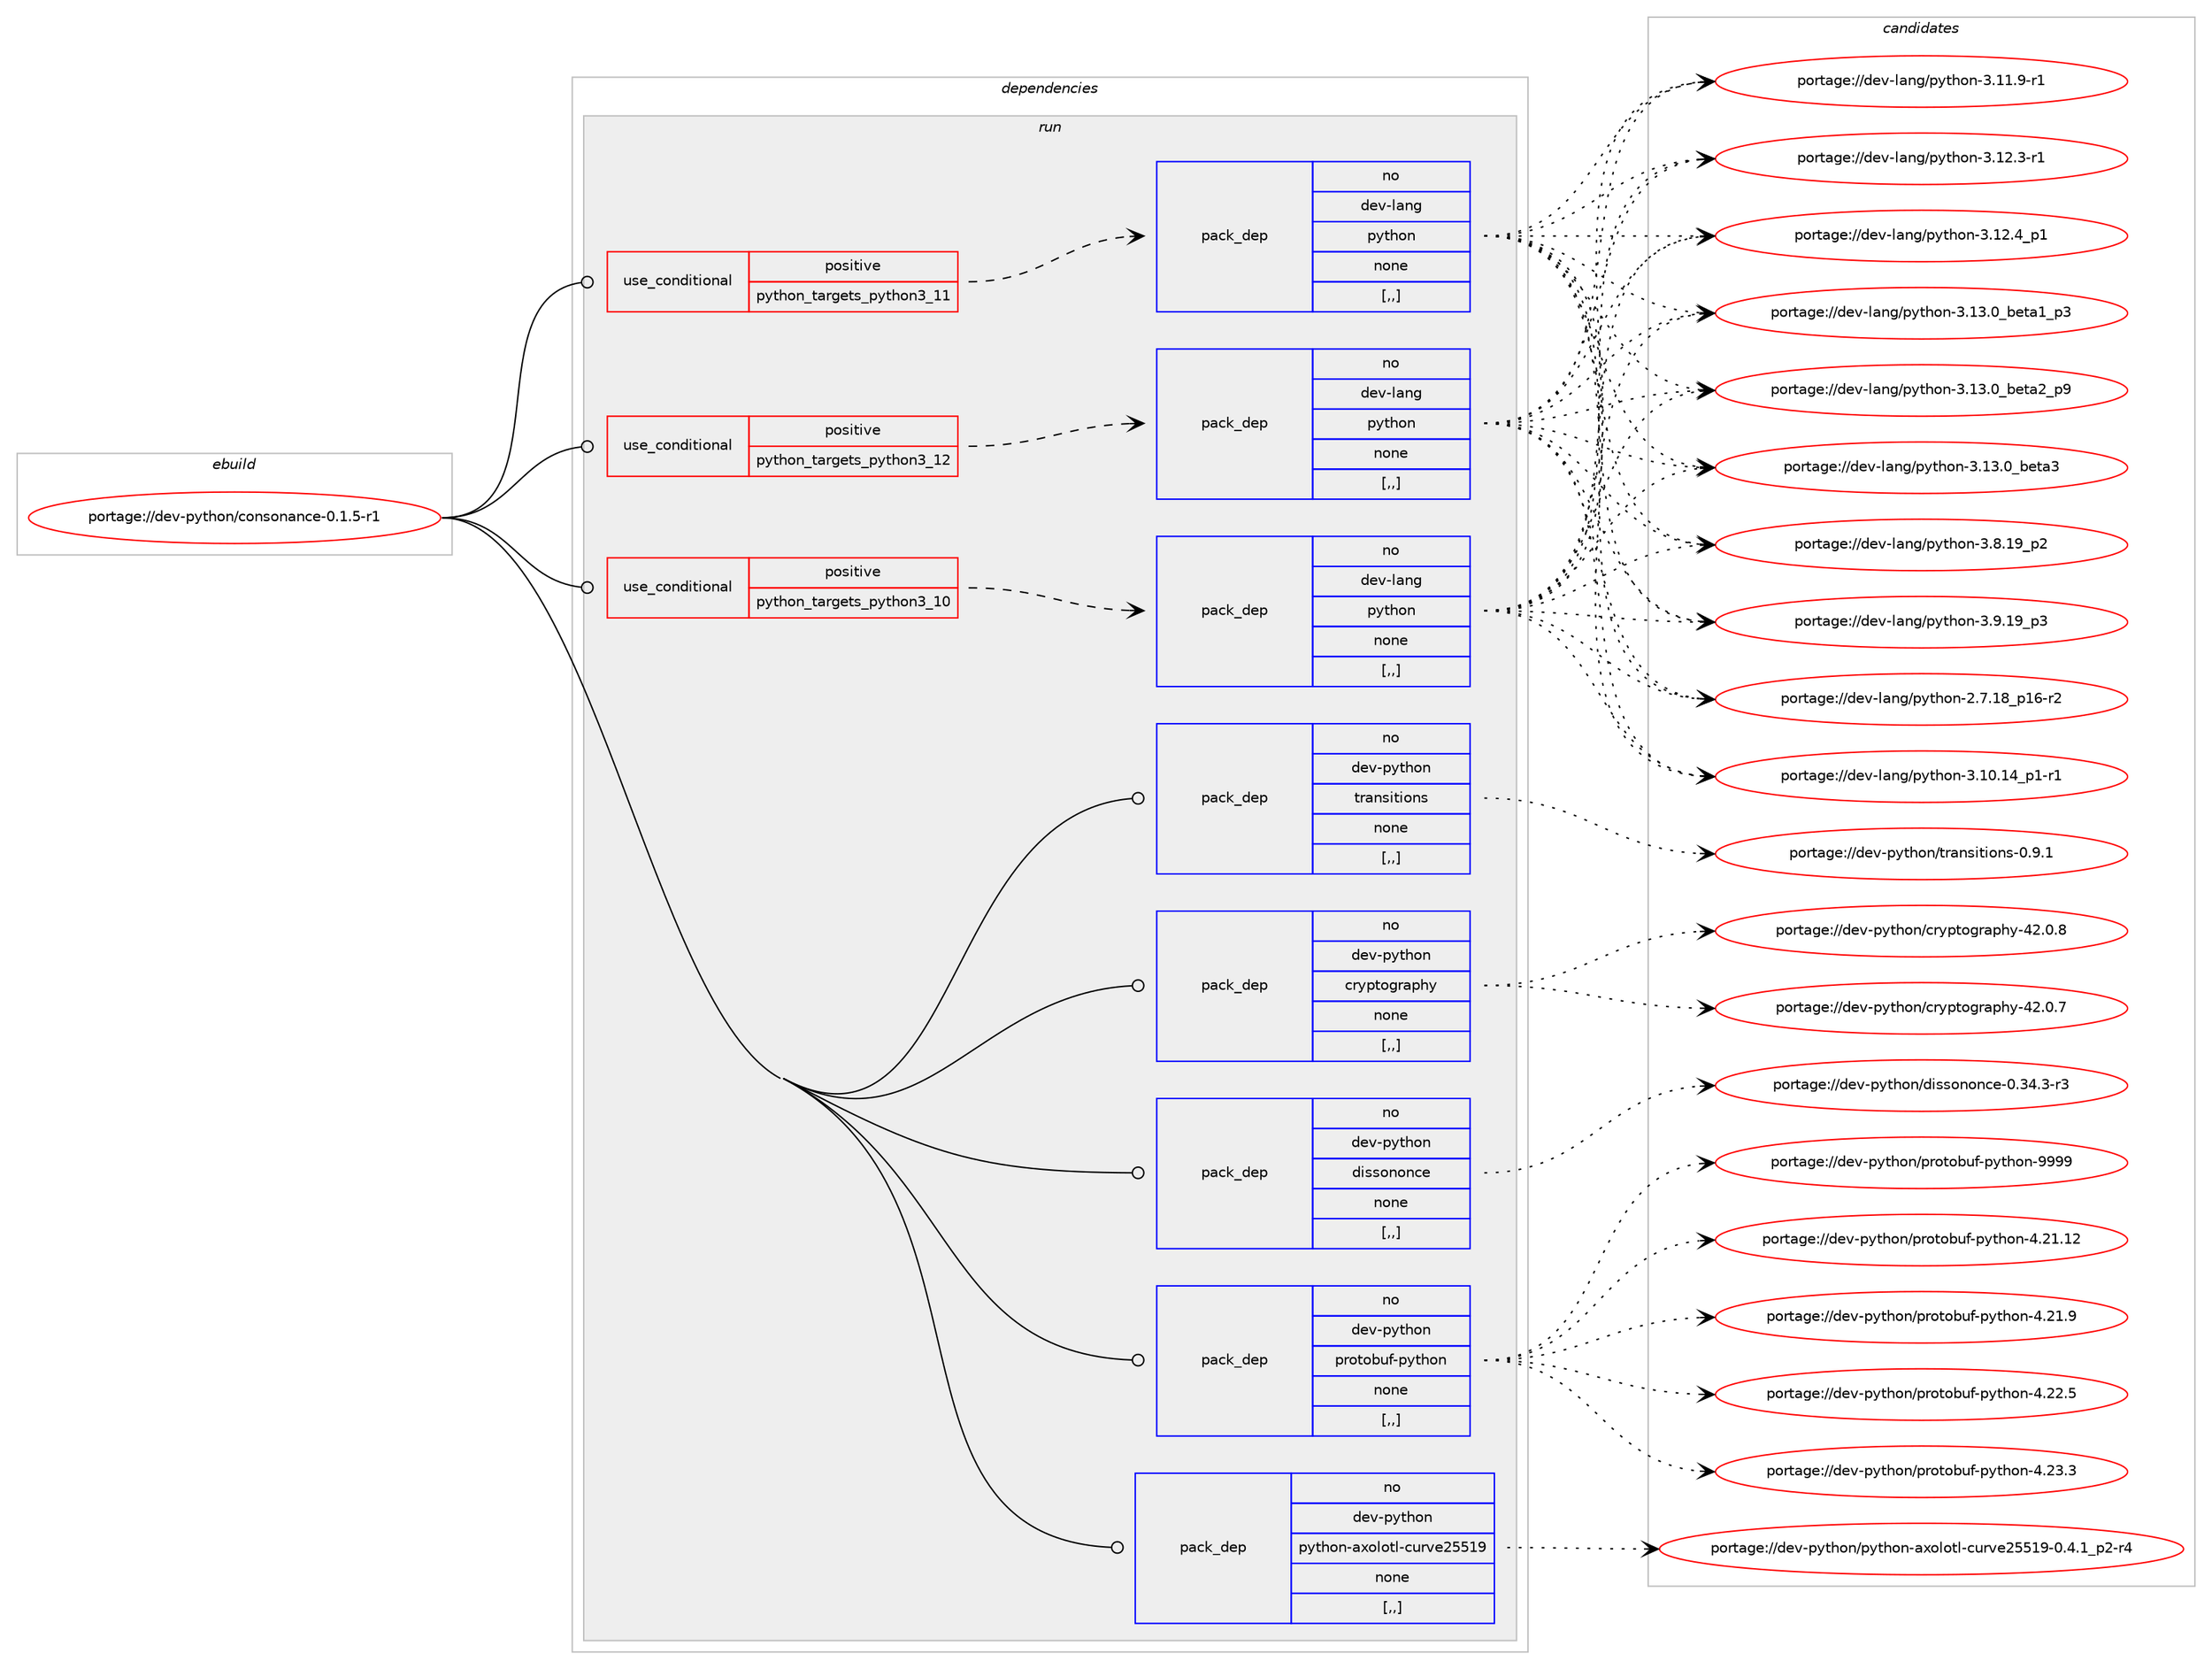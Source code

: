 digraph prolog {

# *************
# Graph options
# *************

newrank=true;
concentrate=true;
compound=true;
graph [rankdir=LR,fontname=Helvetica,fontsize=10,ranksep=1.5];#, ranksep=2.5, nodesep=0.2];
edge  [arrowhead=vee];
node  [fontname=Helvetica,fontsize=10];

# **********
# The ebuild
# **********

subgraph cluster_leftcol {
color=gray;
rank=same;
label=<<i>ebuild</i>>;
id [label="portage://dev-python/consonance-0.1.5-r1", color=red, width=4, href="../dev-python/consonance-0.1.5-r1.svg"];
}

# ****************
# The dependencies
# ****************

subgraph cluster_midcol {
color=gray;
label=<<i>dependencies</i>>;
subgraph cluster_compile {
fillcolor="#eeeeee";
style=filled;
label=<<i>compile</i>>;
}
subgraph cluster_compileandrun {
fillcolor="#eeeeee";
style=filled;
label=<<i>compile and run</i>>;
}
subgraph cluster_run {
fillcolor="#eeeeee";
style=filled;
label=<<i>run</i>>;
subgraph cond30963 {
dependency140877 [label=<<TABLE BORDER="0" CELLBORDER="1" CELLSPACING="0" CELLPADDING="4"><TR><TD ROWSPAN="3" CELLPADDING="10">use_conditional</TD></TR><TR><TD>positive</TD></TR><TR><TD>python_targets_python3_10</TD></TR></TABLE>>, shape=none, color=red];
subgraph pack108702 {
dependency140878 [label=<<TABLE BORDER="0" CELLBORDER="1" CELLSPACING="0" CELLPADDING="4" WIDTH="220"><TR><TD ROWSPAN="6" CELLPADDING="30">pack_dep</TD></TR><TR><TD WIDTH="110">no</TD></TR><TR><TD>dev-lang</TD></TR><TR><TD>python</TD></TR><TR><TD>none</TD></TR><TR><TD>[,,]</TD></TR></TABLE>>, shape=none, color=blue];
}
dependency140877:e -> dependency140878:w [weight=20,style="dashed",arrowhead="vee"];
}
id:e -> dependency140877:w [weight=20,style="solid",arrowhead="odot"];
subgraph cond30964 {
dependency140879 [label=<<TABLE BORDER="0" CELLBORDER="1" CELLSPACING="0" CELLPADDING="4"><TR><TD ROWSPAN="3" CELLPADDING="10">use_conditional</TD></TR><TR><TD>positive</TD></TR><TR><TD>python_targets_python3_11</TD></TR></TABLE>>, shape=none, color=red];
subgraph pack108703 {
dependency140880 [label=<<TABLE BORDER="0" CELLBORDER="1" CELLSPACING="0" CELLPADDING="4" WIDTH="220"><TR><TD ROWSPAN="6" CELLPADDING="30">pack_dep</TD></TR><TR><TD WIDTH="110">no</TD></TR><TR><TD>dev-lang</TD></TR><TR><TD>python</TD></TR><TR><TD>none</TD></TR><TR><TD>[,,]</TD></TR></TABLE>>, shape=none, color=blue];
}
dependency140879:e -> dependency140880:w [weight=20,style="dashed",arrowhead="vee"];
}
id:e -> dependency140879:w [weight=20,style="solid",arrowhead="odot"];
subgraph cond30965 {
dependency140881 [label=<<TABLE BORDER="0" CELLBORDER="1" CELLSPACING="0" CELLPADDING="4"><TR><TD ROWSPAN="3" CELLPADDING="10">use_conditional</TD></TR><TR><TD>positive</TD></TR><TR><TD>python_targets_python3_12</TD></TR></TABLE>>, shape=none, color=red];
subgraph pack108704 {
dependency140882 [label=<<TABLE BORDER="0" CELLBORDER="1" CELLSPACING="0" CELLPADDING="4" WIDTH="220"><TR><TD ROWSPAN="6" CELLPADDING="30">pack_dep</TD></TR><TR><TD WIDTH="110">no</TD></TR><TR><TD>dev-lang</TD></TR><TR><TD>python</TD></TR><TR><TD>none</TD></TR><TR><TD>[,,]</TD></TR></TABLE>>, shape=none, color=blue];
}
dependency140881:e -> dependency140882:w [weight=20,style="dashed",arrowhead="vee"];
}
id:e -> dependency140881:w [weight=20,style="solid",arrowhead="odot"];
subgraph pack108705 {
dependency140883 [label=<<TABLE BORDER="0" CELLBORDER="1" CELLSPACING="0" CELLPADDING="4" WIDTH="220"><TR><TD ROWSPAN="6" CELLPADDING="30">pack_dep</TD></TR><TR><TD WIDTH="110">no</TD></TR><TR><TD>dev-python</TD></TR><TR><TD>cryptography</TD></TR><TR><TD>none</TD></TR><TR><TD>[,,]</TD></TR></TABLE>>, shape=none, color=blue];
}
id:e -> dependency140883:w [weight=20,style="solid",arrowhead="odot"];
subgraph pack108706 {
dependency140884 [label=<<TABLE BORDER="0" CELLBORDER="1" CELLSPACING="0" CELLPADDING="4" WIDTH="220"><TR><TD ROWSPAN="6" CELLPADDING="30">pack_dep</TD></TR><TR><TD WIDTH="110">no</TD></TR><TR><TD>dev-python</TD></TR><TR><TD>dissononce</TD></TR><TR><TD>none</TD></TR><TR><TD>[,,]</TD></TR></TABLE>>, shape=none, color=blue];
}
id:e -> dependency140884:w [weight=20,style="solid",arrowhead="odot"];
subgraph pack108707 {
dependency140885 [label=<<TABLE BORDER="0" CELLBORDER="1" CELLSPACING="0" CELLPADDING="4" WIDTH="220"><TR><TD ROWSPAN="6" CELLPADDING="30">pack_dep</TD></TR><TR><TD WIDTH="110">no</TD></TR><TR><TD>dev-python</TD></TR><TR><TD>protobuf-python</TD></TR><TR><TD>none</TD></TR><TR><TD>[,,]</TD></TR></TABLE>>, shape=none, color=blue];
}
id:e -> dependency140885:w [weight=20,style="solid",arrowhead="odot"];
subgraph pack108708 {
dependency140886 [label=<<TABLE BORDER="0" CELLBORDER="1" CELLSPACING="0" CELLPADDING="4" WIDTH="220"><TR><TD ROWSPAN="6" CELLPADDING="30">pack_dep</TD></TR><TR><TD WIDTH="110">no</TD></TR><TR><TD>dev-python</TD></TR><TR><TD>python-axolotl-curve25519</TD></TR><TR><TD>none</TD></TR><TR><TD>[,,]</TD></TR></TABLE>>, shape=none, color=blue];
}
id:e -> dependency140886:w [weight=20,style="solid",arrowhead="odot"];
subgraph pack108709 {
dependency140887 [label=<<TABLE BORDER="0" CELLBORDER="1" CELLSPACING="0" CELLPADDING="4" WIDTH="220"><TR><TD ROWSPAN="6" CELLPADDING="30">pack_dep</TD></TR><TR><TD WIDTH="110">no</TD></TR><TR><TD>dev-python</TD></TR><TR><TD>transitions</TD></TR><TR><TD>none</TD></TR><TR><TD>[,,]</TD></TR></TABLE>>, shape=none, color=blue];
}
id:e -> dependency140887:w [weight=20,style="solid",arrowhead="odot"];
}
}

# **************
# The candidates
# **************

subgraph cluster_choices {
rank=same;
color=gray;
label=<<i>candidates</i>>;

subgraph choice108702 {
color=black;
nodesep=1;
choice100101118451089711010347112121116104111110455046554649569511249544511450 [label="portage://dev-lang/python-2.7.18_p16-r2", color=red, width=4,href="../dev-lang/python-2.7.18_p16-r2.svg"];
choice100101118451089711010347112121116104111110455146494846495295112494511449 [label="portage://dev-lang/python-3.10.14_p1-r1", color=red, width=4,href="../dev-lang/python-3.10.14_p1-r1.svg"];
choice100101118451089711010347112121116104111110455146494946574511449 [label="portage://dev-lang/python-3.11.9-r1", color=red, width=4,href="../dev-lang/python-3.11.9-r1.svg"];
choice100101118451089711010347112121116104111110455146495046514511449 [label="portage://dev-lang/python-3.12.3-r1", color=red, width=4,href="../dev-lang/python-3.12.3-r1.svg"];
choice100101118451089711010347112121116104111110455146495046529511249 [label="portage://dev-lang/python-3.12.4_p1", color=red, width=4,href="../dev-lang/python-3.12.4_p1.svg"];
choice10010111845108971101034711212111610411111045514649514648959810111697499511251 [label="portage://dev-lang/python-3.13.0_beta1_p3", color=red, width=4,href="../dev-lang/python-3.13.0_beta1_p3.svg"];
choice10010111845108971101034711212111610411111045514649514648959810111697509511257 [label="portage://dev-lang/python-3.13.0_beta2_p9", color=red, width=4,href="../dev-lang/python-3.13.0_beta2_p9.svg"];
choice1001011184510897110103471121211161041111104551464951464895981011169751 [label="portage://dev-lang/python-3.13.0_beta3", color=red, width=4,href="../dev-lang/python-3.13.0_beta3.svg"];
choice100101118451089711010347112121116104111110455146564649579511250 [label="portage://dev-lang/python-3.8.19_p2", color=red, width=4,href="../dev-lang/python-3.8.19_p2.svg"];
choice100101118451089711010347112121116104111110455146574649579511251 [label="portage://dev-lang/python-3.9.19_p3", color=red, width=4,href="../dev-lang/python-3.9.19_p3.svg"];
dependency140878:e -> choice100101118451089711010347112121116104111110455046554649569511249544511450:w [style=dotted,weight="100"];
dependency140878:e -> choice100101118451089711010347112121116104111110455146494846495295112494511449:w [style=dotted,weight="100"];
dependency140878:e -> choice100101118451089711010347112121116104111110455146494946574511449:w [style=dotted,weight="100"];
dependency140878:e -> choice100101118451089711010347112121116104111110455146495046514511449:w [style=dotted,weight="100"];
dependency140878:e -> choice100101118451089711010347112121116104111110455146495046529511249:w [style=dotted,weight="100"];
dependency140878:e -> choice10010111845108971101034711212111610411111045514649514648959810111697499511251:w [style=dotted,weight="100"];
dependency140878:e -> choice10010111845108971101034711212111610411111045514649514648959810111697509511257:w [style=dotted,weight="100"];
dependency140878:e -> choice1001011184510897110103471121211161041111104551464951464895981011169751:w [style=dotted,weight="100"];
dependency140878:e -> choice100101118451089711010347112121116104111110455146564649579511250:w [style=dotted,weight="100"];
dependency140878:e -> choice100101118451089711010347112121116104111110455146574649579511251:w [style=dotted,weight="100"];
}
subgraph choice108703 {
color=black;
nodesep=1;
choice100101118451089711010347112121116104111110455046554649569511249544511450 [label="portage://dev-lang/python-2.7.18_p16-r2", color=red, width=4,href="../dev-lang/python-2.7.18_p16-r2.svg"];
choice100101118451089711010347112121116104111110455146494846495295112494511449 [label="portage://dev-lang/python-3.10.14_p1-r1", color=red, width=4,href="../dev-lang/python-3.10.14_p1-r1.svg"];
choice100101118451089711010347112121116104111110455146494946574511449 [label="portage://dev-lang/python-3.11.9-r1", color=red, width=4,href="../dev-lang/python-3.11.9-r1.svg"];
choice100101118451089711010347112121116104111110455146495046514511449 [label="portage://dev-lang/python-3.12.3-r1", color=red, width=4,href="../dev-lang/python-3.12.3-r1.svg"];
choice100101118451089711010347112121116104111110455146495046529511249 [label="portage://dev-lang/python-3.12.4_p1", color=red, width=4,href="../dev-lang/python-3.12.4_p1.svg"];
choice10010111845108971101034711212111610411111045514649514648959810111697499511251 [label="portage://dev-lang/python-3.13.0_beta1_p3", color=red, width=4,href="../dev-lang/python-3.13.0_beta1_p3.svg"];
choice10010111845108971101034711212111610411111045514649514648959810111697509511257 [label="portage://dev-lang/python-3.13.0_beta2_p9", color=red, width=4,href="../dev-lang/python-3.13.0_beta2_p9.svg"];
choice1001011184510897110103471121211161041111104551464951464895981011169751 [label="portage://dev-lang/python-3.13.0_beta3", color=red, width=4,href="../dev-lang/python-3.13.0_beta3.svg"];
choice100101118451089711010347112121116104111110455146564649579511250 [label="portage://dev-lang/python-3.8.19_p2", color=red, width=4,href="../dev-lang/python-3.8.19_p2.svg"];
choice100101118451089711010347112121116104111110455146574649579511251 [label="portage://dev-lang/python-3.9.19_p3", color=red, width=4,href="../dev-lang/python-3.9.19_p3.svg"];
dependency140880:e -> choice100101118451089711010347112121116104111110455046554649569511249544511450:w [style=dotted,weight="100"];
dependency140880:e -> choice100101118451089711010347112121116104111110455146494846495295112494511449:w [style=dotted,weight="100"];
dependency140880:e -> choice100101118451089711010347112121116104111110455146494946574511449:w [style=dotted,weight="100"];
dependency140880:e -> choice100101118451089711010347112121116104111110455146495046514511449:w [style=dotted,weight="100"];
dependency140880:e -> choice100101118451089711010347112121116104111110455146495046529511249:w [style=dotted,weight="100"];
dependency140880:e -> choice10010111845108971101034711212111610411111045514649514648959810111697499511251:w [style=dotted,weight="100"];
dependency140880:e -> choice10010111845108971101034711212111610411111045514649514648959810111697509511257:w [style=dotted,weight="100"];
dependency140880:e -> choice1001011184510897110103471121211161041111104551464951464895981011169751:w [style=dotted,weight="100"];
dependency140880:e -> choice100101118451089711010347112121116104111110455146564649579511250:w [style=dotted,weight="100"];
dependency140880:e -> choice100101118451089711010347112121116104111110455146574649579511251:w [style=dotted,weight="100"];
}
subgraph choice108704 {
color=black;
nodesep=1;
choice100101118451089711010347112121116104111110455046554649569511249544511450 [label="portage://dev-lang/python-2.7.18_p16-r2", color=red, width=4,href="../dev-lang/python-2.7.18_p16-r2.svg"];
choice100101118451089711010347112121116104111110455146494846495295112494511449 [label="portage://dev-lang/python-3.10.14_p1-r1", color=red, width=4,href="../dev-lang/python-3.10.14_p1-r1.svg"];
choice100101118451089711010347112121116104111110455146494946574511449 [label="portage://dev-lang/python-3.11.9-r1", color=red, width=4,href="../dev-lang/python-3.11.9-r1.svg"];
choice100101118451089711010347112121116104111110455146495046514511449 [label="portage://dev-lang/python-3.12.3-r1", color=red, width=4,href="../dev-lang/python-3.12.3-r1.svg"];
choice100101118451089711010347112121116104111110455146495046529511249 [label="portage://dev-lang/python-3.12.4_p1", color=red, width=4,href="../dev-lang/python-3.12.4_p1.svg"];
choice10010111845108971101034711212111610411111045514649514648959810111697499511251 [label="portage://dev-lang/python-3.13.0_beta1_p3", color=red, width=4,href="../dev-lang/python-3.13.0_beta1_p3.svg"];
choice10010111845108971101034711212111610411111045514649514648959810111697509511257 [label="portage://dev-lang/python-3.13.0_beta2_p9", color=red, width=4,href="../dev-lang/python-3.13.0_beta2_p9.svg"];
choice1001011184510897110103471121211161041111104551464951464895981011169751 [label="portage://dev-lang/python-3.13.0_beta3", color=red, width=4,href="../dev-lang/python-3.13.0_beta3.svg"];
choice100101118451089711010347112121116104111110455146564649579511250 [label="portage://dev-lang/python-3.8.19_p2", color=red, width=4,href="../dev-lang/python-3.8.19_p2.svg"];
choice100101118451089711010347112121116104111110455146574649579511251 [label="portage://dev-lang/python-3.9.19_p3", color=red, width=4,href="../dev-lang/python-3.9.19_p3.svg"];
dependency140882:e -> choice100101118451089711010347112121116104111110455046554649569511249544511450:w [style=dotted,weight="100"];
dependency140882:e -> choice100101118451089711010347112121116104111110455146494846495295112494511449:w [style=dotted,weight="100"];
dependency140882:e -> choice100101118451089711010347112121116104111110455146494946574511449:w [style=dotted,weight="100"];
dependency140882:e -> choice100101118451089711010347112121116104111110455146495046514511449:w [style=dotted,weight="100"];
dependency140882:e -> choice100101118451089711010347112121116104111110455146495046529511249:w [style=dotted,weight="100"];
dependency140882:e -> choice10010111845108971101034711212111610411111045514649514648959810111697499511251:w [style=dotted,weight="100"];
dependency140882:e -> choice10010111845108971101034711212111610411111045514649514648959810111697509511257:w [style=dotted,weight="100"];
dependency140882:e -> choice1001011184510897110103471121211161041111104551464951464895981011169751:w [style=dotted,weight="100"];
dependency140882:e -> choice100101118451089711010347112121116104111110455146564649579511250:w [style=dotted,weight="100"];
dependency140882:e -> choice100101118451089711010347112121116104111110455146574649579511251:w [style=dotted,weight="100"];
}
subgraph choice108705 {
color=black;
nodesep=1;
choice1001011184511212111610411111047991141211121161111031149711210412145525046484655 [label="portage://dev-python/cryptography-42.0.7", color=red, width=4,href="../dev-python/cryptography-42.0.7.svg"];
choice1001011184511212111610411111047991141211121161111031149711210412145525046484656 [label="portage://dev-python/cryptography-42.0.8", color=red, width=4,href="../dev-python/cryptography-42.0.8.svg"];
dependency140883:e -> choice1001011184511212111610411111047991141211121161111031149711210412145525046484655:w [style=dotted,weight="100"];
dependency140883:e -> choice1001011184511212111610411111047991141211121161111031149711210412145525046484656:w [style=dotted,weight="100"];
}
subgraph choice108706 {
color=black;
nodesep=1;
choice100101118451121211161041111104710010511511511111011111099101454846515246514511451 [label="portage://dev-python/dissononce-0.34.3-r3", color=red, width=4,href="../dev-python/dissononce-0.34.3-r3.svg"];
dependency140884:e -> choice100101118451121211161041111104710010511511511111011111099101454846515246514511451:w [style=dotted,weight="100"];
}
subgraph choice108707 {
color=black;
nodesep=1;
choice100101118451121211161041111104711211411111611198117102451121211161041111104552465049464950 [label="portage://dev-python/protobuf-python-4.21.12", color=red, width=4,href="../dev-python/protobuf-python-4.21.12.svg"];
choice1001011184511212111610411111047112114111116111981171024511212111610411111045524650494657 [label="portage://dev-python/protobuf-python-4.21.9", color=red, width=4,href="../dev-python/protobuf-python-4.21.9.svg"];
choice1001011184511212111610411111047112114111116111981171024511212111610411111045524650504653 [label="portage://dev-python/protobuf-python-4.22.5", color=red, width=4,href="../dev-python/protobuf-python-4.22.5.svg"];
choice1001011184511212111610411111047112114111116111981171024511212111610411111045524650514651 [label="portage://dev-python/protobuf-python-4.23.3", color=red, width=4,href="../dev-python/protobuf-python-4.23.3.svg"];
choice100101118451121211161041111104711211411111611198117102451121211161041111104557575757 [label="portage://dev-python/protobuf-python-9999", color=red, width=4,href="../dev-python/protobuf-python-9999.svg"];
dependency140885:e -> choice100101118451121211161041111104711211411111611198117102451121211161041111104552465049464950:w [style=dotted,weight="100"];
dependency140885:e -> choice1001011184511212111610411111047112114111116111981171024511212111610411111045524650494657:w [style=dotted,weight="100"];
dependency140885:e -> choice1001011184511212111610411111047112114111116111981171024511212111610411111045524650504653:w [style=dotted,weight="100"];
dependency140885:e -> choice1001011184511212111610411111047112114111116111981171024511212111610411111045524650514651:w [style=dotted,weight="100"];
dependency140885:e -> choice100101118451121211161041111104711211411111611198117102451121211161041111104557575757:w [style=dotted,weight="100"];
}
subgraph choice108708 {
color=black;
nodesep=1;
choice100101118451121211161041111104711212111610411111045971201111081111161084599117114118101505353495745484652464995112504511452 [label="portage://dev-python/python-axolotl-curve25519-0.4.1_p2-r4", color=red, width=4,href="../dev-python/python-axolotl-curve25519-0.4.1_p2-r4.svg"];
dependency140886:e -> choice100101118451121211161041111104711212111610411111045971201111081111161084599117114118101505353495745484652464995112504511452:w [style=dotted,weight="100"];
}
subgraph choice108709 {
color=black;
nodesep=1;
choice100101118451121211161041111104711611497110115105116105111110115454846574649 [label="portage://dev-python/transitions-0.9.1", color=red, width=4,href="../dev-python/transitions-0.9.1.svg"];
dependency140887:e -> choice100101118451121211161041111104711611497110115105116105111110115454846574649:w [style=dotted,weight="100"];
}
}

}
